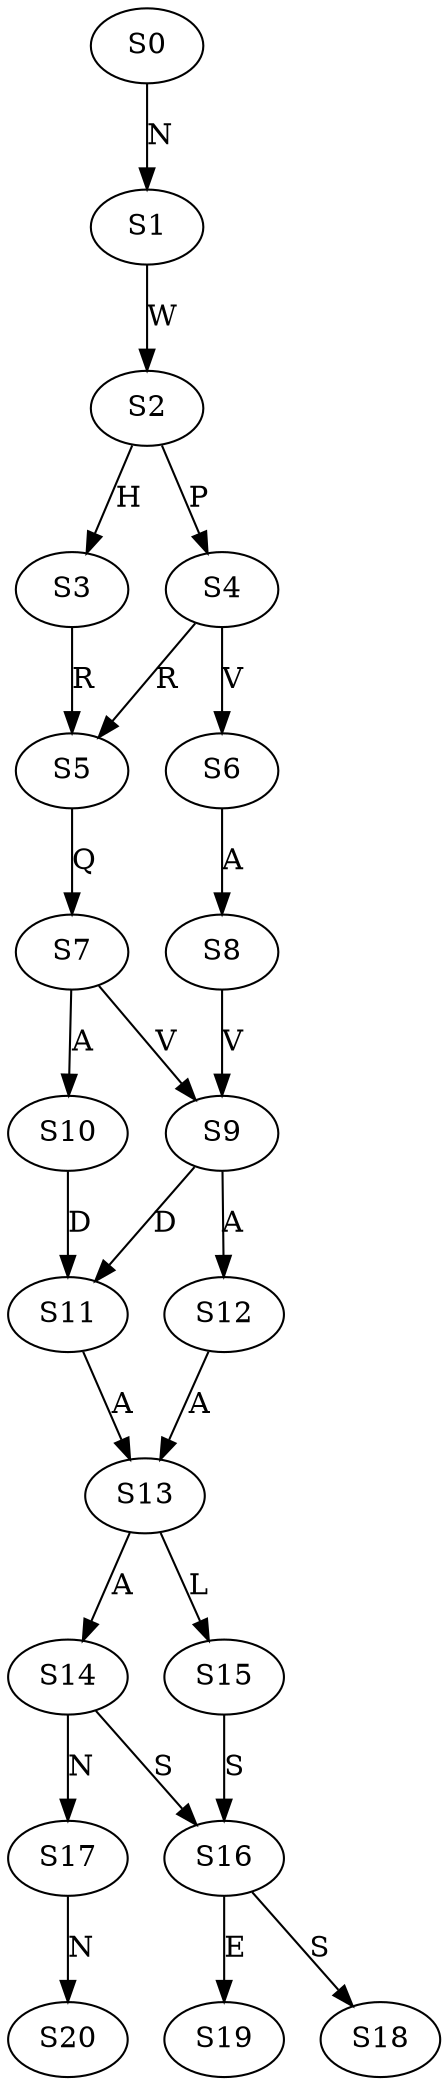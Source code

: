 strict digraph  {
	S0 -> S1 [ label = N ];
	S1 -> S2 [ label = W ];
	S2 -> S3 [ label = H ];
	S2 -> S4 [ label = P ];
	S3 -> S5 [ label = R ];
	S4 -> S6 [ label = V ];
	S4 -> S5 [ label = R ];
	S5 -> S7 [ label = Q ];
	S6 -> S8 [ label = A ];
	S7 -> S9 [ label = V ];
	S7 -> S10 [ label = A ];
	S8 -> S9 [ label = V ];
	S9 -> S11 [ label = D ];
	S9 -> S12 [ label = A ];
	S10 -> S11 [ label = D ];
	S11 -> S13 [ label = A ];
	S12 -> S13 [ label = A ];
	S13 -> S14 [ label = A ];
	S13 -> S15 [ label = L ];
	S14 -> S16 [ label = S ];
	S14 -> S17 [ label = N ];
	S15 -> S16 [ label = S ];
	S16 -> S18 [ label = S ];
	S16 -> S19 [ label = E ];
	S17 -> S20 [ label = N ];
}
